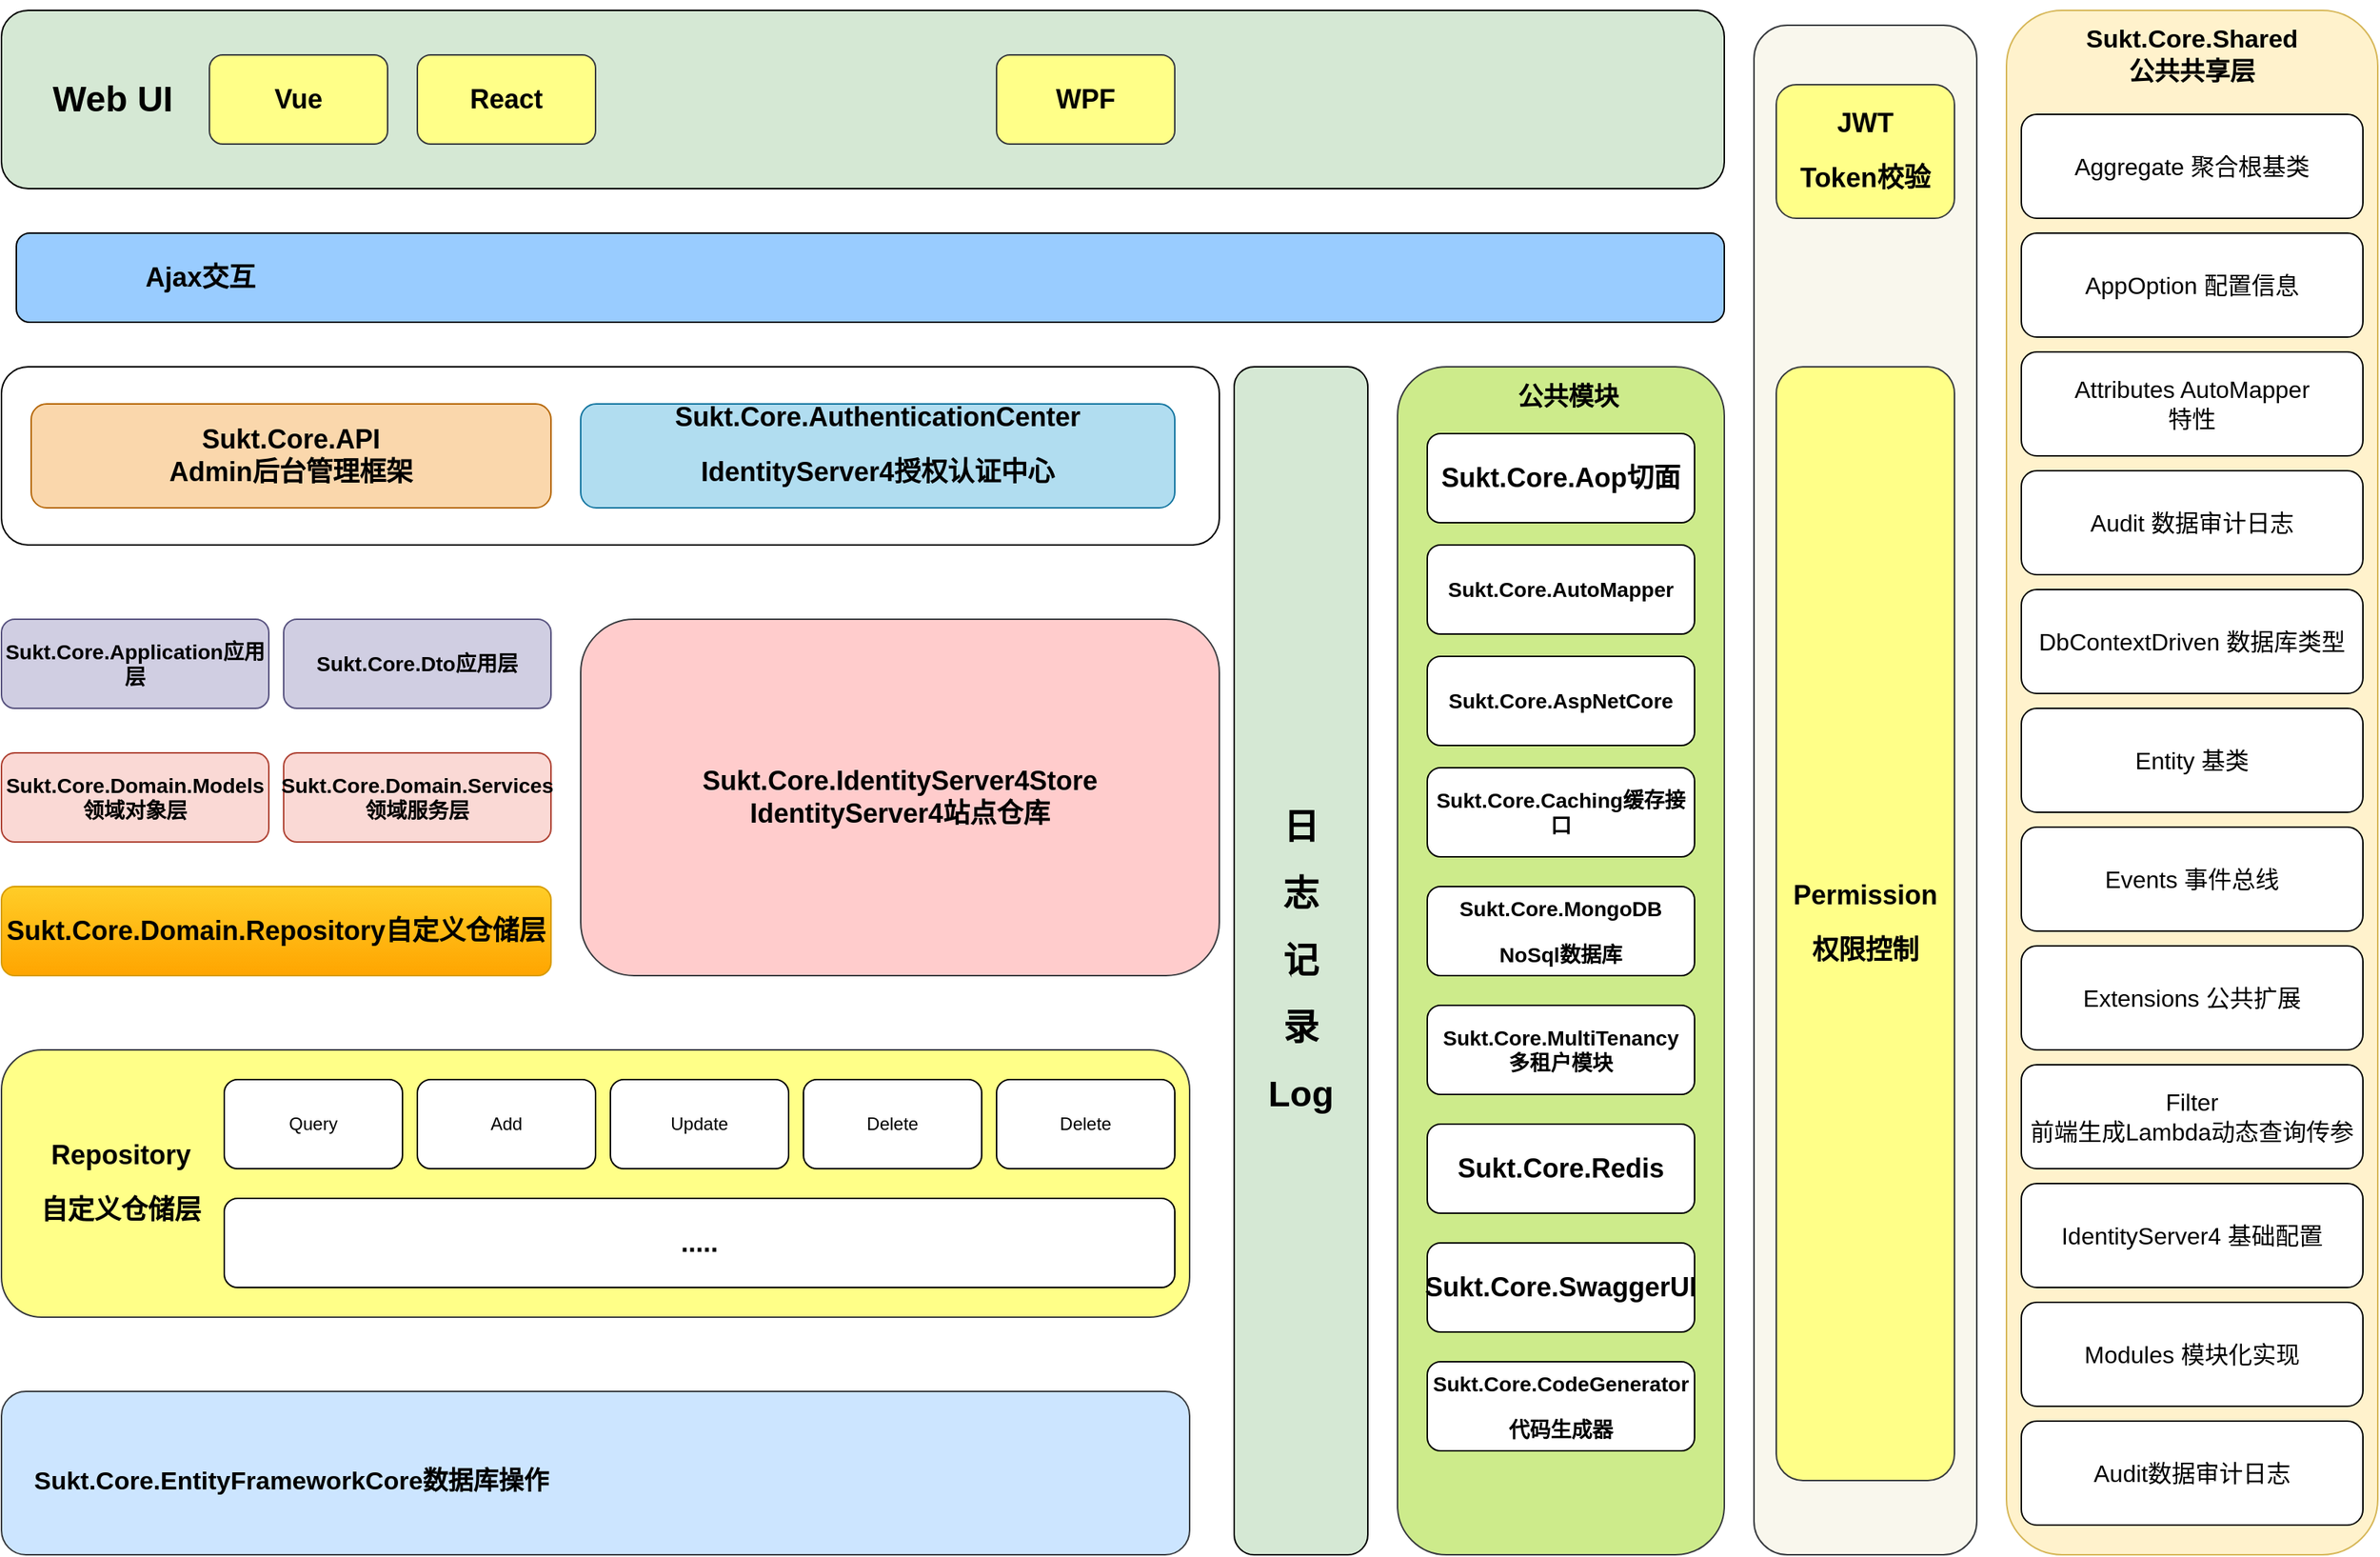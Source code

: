 <mxfile version="12.9.13" type="device"><diagram id="8g5QeaUliS59fbsXAurQ" name="第 1 页"><mxGraphModel dx="4809" dy="1769" grid="1" gridSize="10" guides="1" tooltips="1" connect="1" arrows="1" fold="1" page="1" pageScale="1" pageWidth="1200" pageHeight="1920" math="0" shadow="0"><root><mxCell id="0"/><mxCell id="1" parent="0"/><mxCell id="JxBN9tKfMSQOmebPsIz4-27" value="" style="rounded=1;whiteSpace=wrap;html=1;" vertex="1" parent="1"><mxGeometry x="-410" y="280" width="820" height="120" as="geometry"/></mxCell><mxCell id="JxBN9tKfMSQOmebPsIz4-23" value="&lt;h2&gt;Sukt.Core.API&lt;br&gt;Admin后台管理框架&lt;/h2&gt;" style="rounded=1;whiteSpace=wrap;html=1;fillColor=#fad7ac;strokeColor=#b46504;" vertex="1" parent="1"><mxGeometry x="-390" y="305" width="350" height="70" as="geometry"/></mxCell><mxCell id="JxBN9tKfMSQOmebPsIz4-28" value="&lt;h2&gt;Sukt.Core.AuthenticationCenter&lt;/h2&gt;&lt;h2&gt;IdentityServer4授权认证中心&lt;/h2&gt;&lt;div&gt;&lt;br&gt;&lt;/div&gt;" style="rounded=1;whiteSpace=wrap;html=1;fillColor=#b1ddf0;strokeColor=#10739e;align=center;" vertex="1" parent="1"><mxGeometry x="-20" y="305" width="400" height="70" as="geometry"/></mxCell><mxCell id="JxBN9tKfMSQOmebPsIz4-30" value="&lt;h3&gt;Sukt.Core.Application应用层&lt;/h3&gt;" style="rounded=1;whiteSpace=wrap;html=1;fillColor=#d0cee2;strokeColor=#56517e;" vertex="1" parent="1"><mxGeometry x="-410" y="450" width="180" height="60" as="geometry"/></mxCell><mxCell id="JxBN9tKfMSQOmebPsIz4-31" value="&lt;h1&gt;日&lt;/h1&gt;&lt;h1&gt;志&lt;/h1&gt;&lt;h1&gt;记&lt;/h1&gt;&lt;h1&gt;录&lt;/h1&gt;&lt;h1&gt;Log&lt;/h1&gt;" style="rounded=1;whiteSpace=wrap;html=1;fillColor=#D5E8D4;" vertex="1" parent="1"><mxGeometry x="420" y="280" width="90" height="800" as="geometry"/></mxCell><mxCell id="JxBN9tKfMSQOmebPsIz4-33" value="&lt;h3&gt;Sukt.Core.Domain.Services领域服务层&lt;/h3&gt;" style="rounded=1;whiteSpace=wrap;html=1;fillColor=#fad9d5;strokeColor=#ae4132;" vertex="1" parent="1"><mxGeometry x="-220" y="540" width="180" height="60" as="geometry"/></mxCell><mxCell id="JxBN9tKfMSQOmebPsIz4-34" value="&lt;h2&gt;Sukt.Core.Domain.Repository自定义仓储层&lt;/h2&gt;" style="rounded=1;whiteSpace=wrap;html=1;fillColor=#ffcd28;strokeColor=#d79b00;gradientColor=#ffa500;" vertex="1" parent="1"><mxGeometry x="-410" y="630" width="370" height="60" as="geometry"/></mxCell><mxCell id="JxBN9tKfMSQOmebPsIz4-35" value="&lt;h1&gt;&lt;br&gt;&lt;/h1&gt;" style="rounded=1;whiteSpace=wrap;html=1;fillColor=#cdeb8b;strokeColor=#36393d;" vertex="1" parent="1"><mxGeometry x="530" y="280" width="220" height="800" as="geometry"/></mxCell><mxCell id="JxBN9tKfMSQOmebPsIz4-36" value="&lt;h2&gt;Sukt.Core.Aop切面&lt;/h2&gt;" style="rounded=1;whiteSpace=wrap;html=1;" vertex="1" parent="1"><mxGeometry x="550" y="325" width="180" height="60" as="geometry"/></mxCell><mxCell id="JxBN9tKfMSQOmebPsIz4-37" value="&lt;h3&gt;Sukt.Core.AutoMapper&lt;/h3&gt;" style="rounded=1;whiteSpace=wrap;html=1;" vertex="1" parent="1"><mxGeometry x="550" y="400" width="180" height="60" as="geometry"/></mxCell><mxCell id="JxBN9tKfMSQOmebPsIz4-38" value="&lt;h2&gt;&lt;span style=&quot;font-size: 17px&quot;&gt;公共模块&lt;/span&gt;&lt;/h2&gt;" style="text;html=1;align=center;verticalAlign=middle;whiteSpace=wrap;rounded=0;" vertex="1" parent="1"><mxGeometry x="580" y="290" width="130" height="20" as="geometry"/></mxCell><mxCell id="JxBN9tKfMSQOmebPsIz4-39" value="&lt;h3&gt;Sukt.Core.AspNetCore&lt;/h3&gt;" style="rounded=1;whiteSpace=wrap;html=1;" vertex="1" parent="1"><mxGeometry x="550" y="475" width="180" height="60" as="geometry"/></mxCell><mxCell id="JxBN9tKfMSQOmebPsIz4-40" value="&lt;h3&gt;Sukt.Core.Caching缓存接口&lt;/h3&gt;" style="rounded=1;whiteSpace=wrap;html=1;" vertex="1" parent="1"><mxGeometry x="550" y="550" width="180" height="60" as="geometry"/></mxCell><mxCell id="JxBN9tKfMSQOmebPsIz4-41" value="&lt;h3&gt;Sukt.Core.MongoDB&lt;/h3&gt;&lt;h3&gt;NoSql数据库&lt;/h3&gt;" style="rounded=1;whiteSpace=wrap;html=1;" vertex="1" parent="1"><mxGeometry x="550" y="630" width="180" height="60" as="geometry"/></mxCell><mxCell id="JxBN9tKfMSQOmebPsIz4-42" value="&lt;h3&gt;Sukt.Core.MultiTenancy&lt;br&gt;多租户模块&lt;/h3&gt;" style="rounded=1;whiteSpace=wrap;html=1;" vertex="1" parent="1"><mxGeometry x="550" y="710" width="180" height="60" as="geometry"/></mxCell><mxCell id="JxBN9tKfMSQOmebPsIz4-43" value="&lt;h2&gt;Sukt.Core.Redis&lt;/h2&gt;" style="rounded=1;whiteSpace=wrap;html=1;" vertex="1" parent="1"><mxGeometry x="550" y="790" width="180" height="60" as="geometry"/></mxCell><mxCell id="JxBN9tKfMSQOmebPsIz4-44" value="&lt;h2&gt;Sukt.Core.SwaggerUI&lt;/h2&gt;" style="rounded=1;whiteSpace=wrap;html=1;" vertex="1" parent="1"><mxGeometry x="550" y="870" width="180" height="60" as="geometry"/></mxCell><mxCell id="JxBN9tKfMSQOmebPsIz4-48" value="&lt;h3&gt;Sukt.Core.CodeGenerator&lt;/h3&gt;&lt;h3&gt;代码生成器&lt;/h3&gt;" style="rounded=1;whiteSpace=wrap;html=1;" vertex="1" parent="1"><mxGeometry x="550" y="950" width="180" height="60" as="geometry"/></mxCell><mxCell id="JxBN9tKfMSQOmebPsIz4-58" value="&lt;h2&gt;Sukt.Core.IdentityServer4Store&lt;br&gt;IdentityServer4站点仓库&lt;/h2&gt;" style="rounded=1;whiteSpace=wrap;html=1;fillColor=#ffcccc;strokeColor=#36393d;" vertex="1" parent="1"><mxGeometry x="-20" y="450" width="430" height="240" as="geometry"/></mxCell><mxCell id="JxBN9tKfMSQOmebPsIz4-59" value="" style="group" vertex="1" connectable="0" parent="1"><mxGeometry x="-410" y="740" width="800" height="180" as="geometry"/></mxCell><mxCell id="JxBN9tKfMSQOmebPsIz4-45" value="&lt;h2&gt;&lt;br&gt;&lt;/h2&gt;" style="rounded=1;whiteSpace=wrap;html=1;fillColor=#ffff88;strokeColor=#36393d;" vertex="1" parent="JxBN9tKfMSQOmebPsIz4-59"><mxGeometry width="800" height="180" as="geometry"/></mxCell><mxCell id="JxBN9tKfMSQOmebPsIz4-51" value="Query" style="rounded=1;whiteSpace=wrap;html=1;" vertex="1" parent="JxBN9tKfMSQOmebPsIz4-59"><mxGeometry x="150" y="20" width="120" height="60" as="geometry"/></mxCell><mxCell id="JxBN9tKfMSQOmebPsIz4-52" value="Add" style="rounded=1;whiteSpace=wrap;html=1;" vertex="1" parent="JxBN9tKfMSQOmebPsIz4-59"><mxGeometry x="280" y="20" width="120" height="60" as="geometry"/></mxCell><mxCell id="JxBN9tKfMSQOmebPsIz4-53" value="Update" style="rounded=1;whiteSpace=wrap;html=1;" vertex="1" parent="JxBN9tKfMSQOmebPsIz4-59"><mxGeometry x="410" y="20" width="120" height="60" as="geometry"/></mxCell><mxCell id="JxBN9tKfMSQOmebPsIz4-54" value="Delete" style="rounded=1;whiteSpace=wrap;html=1;" vertex="1" parent="JxBN9tKfMSQOmebPsIz4-59"><mxGeometry x="540" y="20" width="120" height="60" as="geometry"/></mxCell><mxCell id="JxBN9tKfMSQOmebPsIz4-55" value="Delete" style="rounded=1;whiteSpace=wrap;html=1;" vertex="1" parent="JxBN9tKfMSQOmebPsIz4-59"><mxGeometry x="670" y="20" width="120" height="60" as="geometry"/></mxCell><mxCell id="JxBN9tKfMSQOmebPsIz4-56" value="&lt;h2&gt;.....&lt;/h2&gt;" style="rounded=1;whiteSpace=wrap;html=1;" vertex="1" parent="JxBN9tKfMSQOmebPsIz4-59"><mxGeometry x="150" y="100" width="640" height="60" as="geometry"/></mxCell><mxCell id="JxBN9tKfMSQOmebPsIz4-69" value="&lt;h2&gt;Repository&lt;/h2&gt;&lt;h2&gt;自定义仓储层&lt;/h2&gt;" style="text;html=1;align=center;verticalAlign=middle;resizable=0;points=[];autosize=1;" vertex="1" parent="JxBN9tKfMSQOmebPsIz4-59"><mxGeometry x="20" y="50" width="120" height="80" as="geometry"/></mxCell><mxCell id="JxBN9tKfMSQOmebPsIz4-64" value="" style="group" vertex="1" connectable="0" parent="1"><mxGeometry x="-410" y="970" width="800" height="110" as="geometry"/></mxCell><mxCell id="JxBN9tKfMSQOmebPsIz4-61" value="" style="rounded=1;whiteSpace=wrap;html=1;fillColor=#cce5ff;strokeColor=#36393d;" vertex="1" parent="JxBN9tKfMSQOmebPsIz4-64"><mxGeometry width="800" height="110" as="geometry"/></mxCell><mxCell id="JxBN9tKfMSQOmebPsIz4-49" value="&lt;h2&gt;&lt;font style=&quot;font-size: 17px&quot;&gt;Sukt.Core.EntityFrameworkCore数据库操作&lt;/font&gt;&lt;/h2&gt;" style="text;html=1;strokeColor=none;fillColor=none;align=left;verticalAlign=middle;whiteSpace=wrap;rounded=0;" vertex="1" parent="JxBN9tKfMSQOmebPsIz4-64"><mxGeometry x="20" y="50" width="390" height="20" as="geometry"/></mxCell><mxCell id="JxBN9tKfMSQOmebPsIz4-65" value="&lt;h3&gt;Sukt.Core.Domain.Models领域对象层&lt;/h3&gt;" style="rounded=1;whiteSpace=wrap;html=1;fillColor=#fad9d5;strokeColor=#ae4132;" vertex="1" parent="1"><mxGeometry x="-410" y="540" width="180" height="60" as="geometry"/></mxCell><mxCell id="JxBN9tKfMSQOmebPsIz4-68" value="&lt;h3&gt;Sukt.Core.Dto应用层&lt;/h3&gt;" style="rounded=1;whiteSpace=wrap;html=1;fillColor=#d0cee2;strokeColor=#56517e;" vertex="1" parent="1"><mxGeometry x="-220" y="450" width="180" height="60" as="geometry"/></mxCell><mxCell id="JxBN9tKfMSQOmebPsIz4-70" value="" style="rounded=1;whiteSpace=wrap;html=1;fillColor=#D5E8D4;" vertex="1" parent="1"><mxGeometry x="-410" y="40" width="1160" height="120" as="geometry"/></mxCell><mxCell id="JxBN9tKfMSQOmebPsIz4-71" value="&lt;h2&gt;Vue&lt;/h2&gt;" style="rounded=1;whiteSpace=wrap;html=1;fillColor=#ffff88;strokeColor=#36393d;" vertex="1" parent="1"><mxGeometry x="-270" y="70" width="120" height="60" as="geometry"/></mxCell><mxCell id="JxBN9tKfMSQOmebPsIz4-72" value="&lt;h1&gt;Web UI&lt;/h1&gt;" style="text;html=1;strokeColor=none;fillColor=none;align=center;verticalAlign=middle;whiteSpace=wrap;rounded=0;" vertex="1" parent="1"><mxGeometry x="-380" y="90" width="90" height="20" as="geometry"/></mxCell><mxCell id="JxBN9tKfMSQOmebPsIz4-73" value="&lt;h2&gt;React&lt;/h2&gt;" style="rounded=1;whiteSpace=wrap;html=1;fillColor=#ffff88;strokeColor=#36393d;" vertex="1" parent="1"><mxGeometry x="-130" y="70" width="120" height="60" as="geometry"/></mxCell><mxCell id="JxBN9tKfMSQOmebPsIz4-74" value="&lt;h2&gt;WPF&lt;/h2&gt;" style="rounded=1;whiteSpace=wrap;html=1;fillColor=#ffff88;strokeColor=#36393d;" vertex="1" parent="1"><mxGeometry x="260" y="70" width="120" height="60" as="geometry"/></mxCell><mxCell id="JxBN9tKfMSQOmebPsIz4-75" value="" style="rounded=1;whiteSpace=wrap;html=1;fillColor=#f9f7ed;strokeColor=#36393d;" vertex="1" parent="1"><mxGeometry x="770" y="50" width="150" height="1030" as="geometry"/></mxCell><mxCell id="JxBN9tKfMSQOmebPsIz4-76" value="&lt;h2&gt;JWT&lt;/h2&gt;&lt;h2&gt;Token校验&lt;/h2&gt;" style="rounded=1;whiteSpace=wrap;html=1;fillColor=#ffff88;strokeColor=#36393d;" vertex="1" parent="1"><mxGeometry x="785" y="90" width="120" height="90" as="geometry"/></mxCell><mxCell id="JxBN9tKfMSQOmebPsIz4-77" value="&lt;h1 style=&quot;font-size: 13px&quot;&gt;&lt;h2&gt;Permission&lt;/h2&gt;&lt;h2&gt;权限控制&lt;/h2&gt;&lt;/h1&gt;" style="rounded=1;whiteSpace=wrap;html=1;fillColor=#ffff88;strokeColor=#36393d;" vertex="1" parent="1"><mxGeometry x="785" y="280" width="120" height="750" as="geometry"/></mxCell><mxCell id="JxBN9tKfMSQOmebPsIz4-79" value="" style="group" vertex="1" connectable="0" parent="1"><mxGeometry x="940" y="40" width="250" height="1040" as="geometry"/></mxCell><mxCell id="JxBN9tKfMSQOmebPsIz4-2" value="" style="rounded=1;whiteSpace=wrap;html=1;fillColor=#fff2cc;strokeColor=#d6b656;" vertex="1" parent="JxBN9tKfMSQOmebPsIz4-79"><mxGeometry width="250" height="1040" as="geometry"/></mxCell><mxCell id="JxBN9tKfMSQOmebPsIz4-4" value="&lt;h2&gt;&lt;font style=&quot;font-size: 17px&quot;&gt;Sukt.Core.Shared&lt;br&gt;&lt;/font&gt;&lt;font style=&quot;font-size: 17px&quot;&gt;公共共享层&lt;/font&gt;&lt;/h2&gt;" style="text;html=1;align=center;verticalAlign=middle;whiteSpace=wrap;rounded=0;" vertex="1" parent="JxBN9tKfMSQOmebPsIz4-79"><mxGeometry x="60" y="20" width="130" height="20" as="geometry"/></mxCell><mxCell id="JxBN9tKfMSQOmebPsIz4-3" value="&lt;font style=&quot;font-size: 16px&quot;&gt;Aggregate 聚合根基类&lt;/font&gt;" style="rounded=1;whiteSpace=wrap;html=1;" vertex="1" parent="JxBN9tKfMSQOmebPsIz4-79"><mxGeometry x="10" y="70" width="230.0" height="70" as="geometry"/></mxCell><mxCell id="JxBN9tKfMSQOmebPsIz4-6" value="&lt;font style=&quot;font-size: 16px&quot;&gt;AppOption 配置信息&lt;/font&gt;" style="rounded=1;whiteSpace=wrap;html=1;" vertex="1" parent="JxBN9tKfMSQOmebPsIz4-79"><mxGeometry x="10" y="150" width="230.0" height="70" as="geometry"/></mxCell><mxCell id="JxBN9tKfMSQOmebPsIz4-7" value="&lt;font style=&quot;font-size: 16px&quot;&gt;Attributes AutoMapper&lt;br&gt;特性&lt;/font&gt;" style="rounded=1;whiteSpace=wrap;html=1;" vertex="1" parent="JxBN9tKfMSQOmebPsIz4-79"><mxGeometry x="10" y="230" width="230.0" height="70" as="geometry"/></mxCell><mxCell id="JxBN9tKfMSQOmebPsIz4-8" value="&lt;font style=&quot;font-size: 16px&quot;&gt;Audit 数据审计日志&lt;/font&gt;" style="rounded=1;whiteSpace=wrap;html=1;" vertex="1" parent="JxBN9tKfMSQOmebPsIz4-79"><mxGeometry x="10" y="310" width="230.0" height="70" as="geometry"/></mxCell><mxCell id="JxBN9tKfMSQOmebPsIz4-9" value="&lt;font style=&quot;font-size: 16px&quot;&gt;DbContextDriven 数据库类型&lt;/font&gt;" style="rounded=1;whiteSpace=wrap;html=1;" vertex="1" parent="JxBN9tKfMSQOmebPsIz4-79"><mxGeometry x="10" y="390" width="230.0" height="70" as="geometry"/></mxCell><mxCell id="JxBN9tKfMSQOmebPsIz4-10" value="&lt;font style=&quot;font-size: 16px&quot;&gt;Entity 基类&lt;/font&gt;" style="rounded=1;whiteSpace=wrap;html=1;" vertex="1" parent="JxBN9tKfMSQOmebPsIz4-79"><mxGeometry x="10" y="470" width="230.0" height="70" as="geometry"/></mxCell><mxCell id="JxBN9tKfMSQOmebPsIz4-11" value="&lt;font style=&quot;font-size: 16px&quot;&gt;Events 事件总线&lt;/font&gt;" style="rounded=1;whiteSpace=wrap;html=1;" vertex="1" parent="JxBN9tKfMSQOmebPsIz4-79"><mxGeometry x="10" y="550" width="230.0" height="70" as="geometry"/></mxCell><mxCell id="JxBN9tKfMSQOmebPsIz4-12" value="&lt;font style=&quot;font-size: 16px&quot;&gt;Extensions 公共扩展&lt;/font&gt;" style="rounded=1;whiteSpace=wrap;html=1;" vertex="1" parent="JxBN9tKfMSQOmebPsIz4-79"><mxGeometry x="10" y="630" width="230.0" height="70" as="geometry"/></mxCell><mxCell id="JxBN9tKfMSQOmebPsIz4-13" value="&lt;font style=&quot;font-size: 16px&quot;&gt;Filter&lt;br&gt;前端生成Lambda动态查询传参&lt;/font&gt;" style="rounded=1;whiteSpace=wrap;html=1;" vertex="1" parent="JxBN9tKfMSQOmebPsIz4-79"><mxGeometry x="10" y="710" width="230.0" height="70" as="geometry"/></mxCell><mxCell id="JxBN9tKfMSQOmebPsIz4-14" value="&lt;font style=&quot;font-size: 16px&quot;&gt;IdentityServer4 基础配置&lt;/font&gt;" style="rounded=1;whiteSpace=wrap;html=1;" vertex="1" parent="JxBN9tKfMSQOmebPsIz4-79"><mxGeometry x="10" y="790" width="230.0" height="70" as="geometry"/></mxCell><mxCell id="JxBN9tKfMSQOmebPsIz4-15" value="&lt;font style=&quot;font-size: 16px&quot;&gt;Modules 模块化实现&lt;/font&gt;" style="rounded=1;whiteSpace=wrap;html=1;" vertex="1" parent="JxBN9tKfMSQOmebPsIz4-79"><mxGeometry x="10" y="870" width="230.0" height="70" as="geometry"/></mxCell><mxCell id="JxBN9tKfMSQOmebPsIz4-16" value="&lt;font style=&quot;font-size: 16px&quot;&gt;Audit数据审计日志&lt;/font&gt;" style="rounded=1;whiteSpace=wrap;html=1;" vertex="1" parent="JxBN9tKfMSQOmebPsIz4-79"><mxGeometry x="10" y="950" width="230.0" height="70" as="geometry"/></mxCell><mxCell id="JxBN9tKfMSQOmebPsIz4-80" value="&lt;h2&gt;&amp;nbsp; &amp;nbsp; &amp;nbsp; &amp;nbsp; &amp;nbsp; &amp;nbsp; &amp;nbsp; &amp;nbsp; &amp;nbsp;Ajax交互&lt;/h2&gt;" style="rounded=1;whiteSpace=wrap;html=1;fillColor=#99CCFF;align=left;" vertex="1" parent="1"><mxGeometry x="-400" y="190" width="1150" height="60" as="geometry"/></mxCell></root></mxGraphModel></diagram></mxfile>